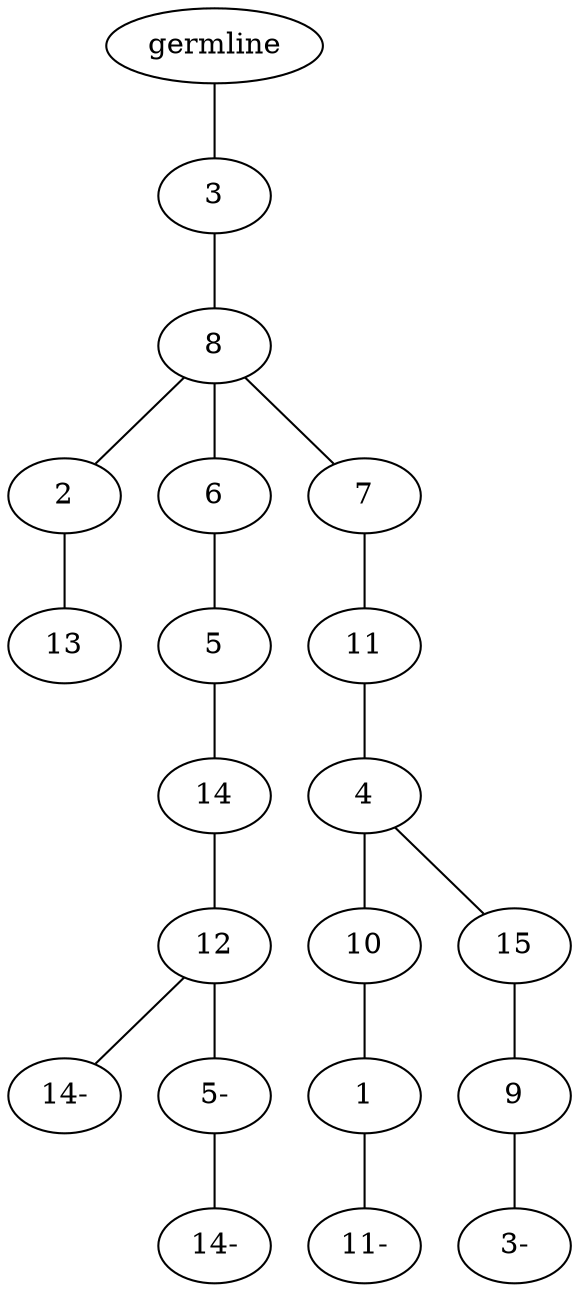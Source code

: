 graph tree {
    "140155148644896" [label="germline"];
    "140155148418112" [label="3"];
    "140155148418208" [label="8"];
    "140155148628224" [label="2"];
    "140155148629088" [label="13"];
    "140155148629760" [label="6"];
    "140155148628896" [label="5"];
    "140155148629472" [label="14"];
    "140155148630096" [label="12"];
    "140155148630384" [label="14-"];
    "140155148630192" [label="5-"];
    "140155148630480" [label="14-"];
    "140155148629952" [label="7"];
    "140155148628752" [label="11"];
    "140155148631344" [label="4"];
    "140155148631056" [label="10"];
    "140155148418880" [label="1"];
    "140155148628368" [label="11-"];
    "140155148631920" [label="15"];
    "140155148631488" [label="9"];
    "140155148631824" [label="3-"];
    "140155148644896" -- "140155148418112";
    "140155148418112" -- "140155148418208";
    "140155148418208" -- "140155148628224";
    "140155148418208" -- "140155148629760";
    "140155148418208" -- "140155148629952";
    "140155148628224" -- "140155148629088";
    "140155148629760" -- "140155148628896";
    "140155148628896" -- "140155148629472";
    "140155148629472" -- "140155148630096";
    "140155148630096" -- "140155148630384";
    "140155148630096" -- "140155148630192";
    "140155148630192" -- "140155148630480";
    "140155148629952" -- "140155148628752";
    "140155148628752" -- "140155148631344";
    "140155148631344" -- "140155148631056";
    "140155148631344" -- "140155148631920";
    "140155148631056" -- "140155148418880";
    "140155148418880" -- "140155148628368";
    "140155148631920" -- "140155148631488";
    "140155148631488" -- "140155148631824";
}
